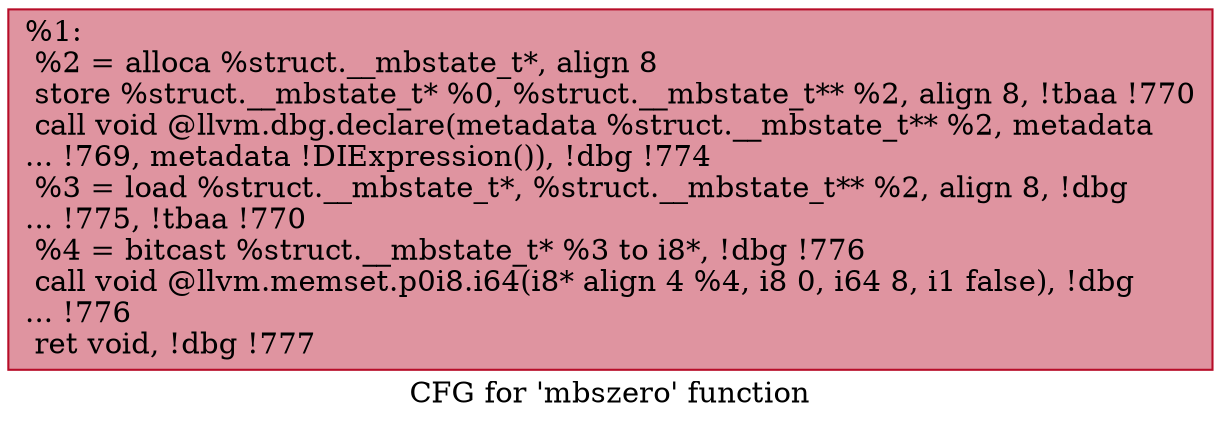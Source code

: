 digraph "CFG for 'mbszero' function" {
	label="CFG for 'mbszero' function";

	Node0x8dee80 [shape=record,color="#b70d28ff", style=filled, fillcolor="#b70d2870",label="{%1:\l  %2 = alloca %struct.__mbstate_t*, align 8\l  store %struct.__mbstate_t* %0, %struct.__mbstate_t** %2, align 8, !tbaa !770\l  call void @llvm.dbg.declare(metadata %struct.__mbstate_t** %2, metadata\l... !769, metadata !DIExpression()), !dbg !774\l  %3 = load %struct.__mbstate_t*, %struct.__mbstate_t** %2, align 8, !dbg\l... !775, !tbaa !770\l  %4 = bitcast %struct.__mbstate_t* %3 to i8*, !dbg !776\l  call void @llvm.memset.p0i8.i64(i8* align 4 %4, i8 0, i64 8, i1 false), !dbg\l... !776\l  ret void, !dbg !777\l}"];
}
